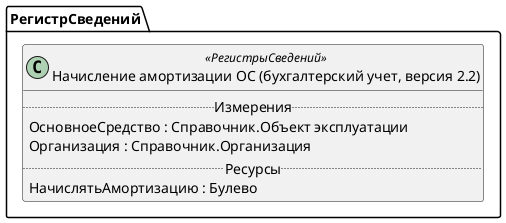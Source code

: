 ﻿@startuml НачислениеАмортизацииОСБухгалтерскийУчет
'!include templates.wsd
'..\include templates.wsd
class РегистрСведений.НачислениеАмортизацииОСБухгалтерскийУчет as "Начисление амортизации ОС (бухгалтерский учет, версия 2.2)" <<РегистрыСведений>>
{
..Измерения..
ОсновноеСредство : Справочник.Объект эксплуатации
Организация : Справочник.Организация
..Ресурсы..
НачислятьАмортизацию : Булево
}
@enduml
